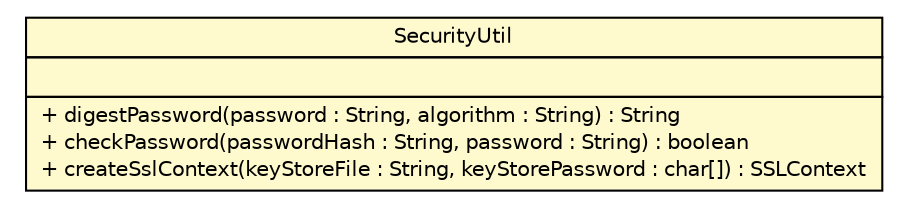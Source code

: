 #!/usr/local/bin/dot
#
# Class diagram 
# Generated by UMLGraph version 5.1 (http://www.umlgraph.org/)
#

digraph G {
	edge [fontname="Helvetica",fontsize=10,labelfontname="Helvetica",labelfontsize=10];
	node [fontname="Helvetica",fontsize=10,shape=plaintext];
	nodesep=0.25;
	ranksep=0.5;
	// com.apporiented.hermesftp.utils.SecurityUtil
	c15895 [label=<<table title="com.apporiented.hermesftp.utils.SecurityUtil" border="0" cellborder="1" cellspacing="0" cellpadding="2" port="p" bgcolor="lemonChiffon" href="./SecurityUtil.html">
		<tr><td><table border="0" cellspacing="0" cellpadding="1">
<tr><td align="center" balign="center"> SecurityUtil </td></tr>
		</table></td></tr>
		<tr><td><table border="0" cellspacing="0" cellpadding="1">
<tr><td align="left" balign="left">  </td></tr>
		</table></td></tr>
		<tr><td><table border="0" cellspacing="0" cellpadding="1">
<tr><td align="left" balign="left"> + digestPassword(password : String, algorithm : String) : String </td></tr>
<tr><td align="left" balign="left"> + checkPassword(passwordHash : String, password : String) : boolean </td></tr>
<tr><td align="left" balign="left"> + createSslContext(keyStoreFile : String, keyStorePassword : char[]) : SSLContext </td></tr>
		</table></td></tr>
		</table>>, fontname="Helvetica", fontcolor="black", fontsize=10.0];
}

